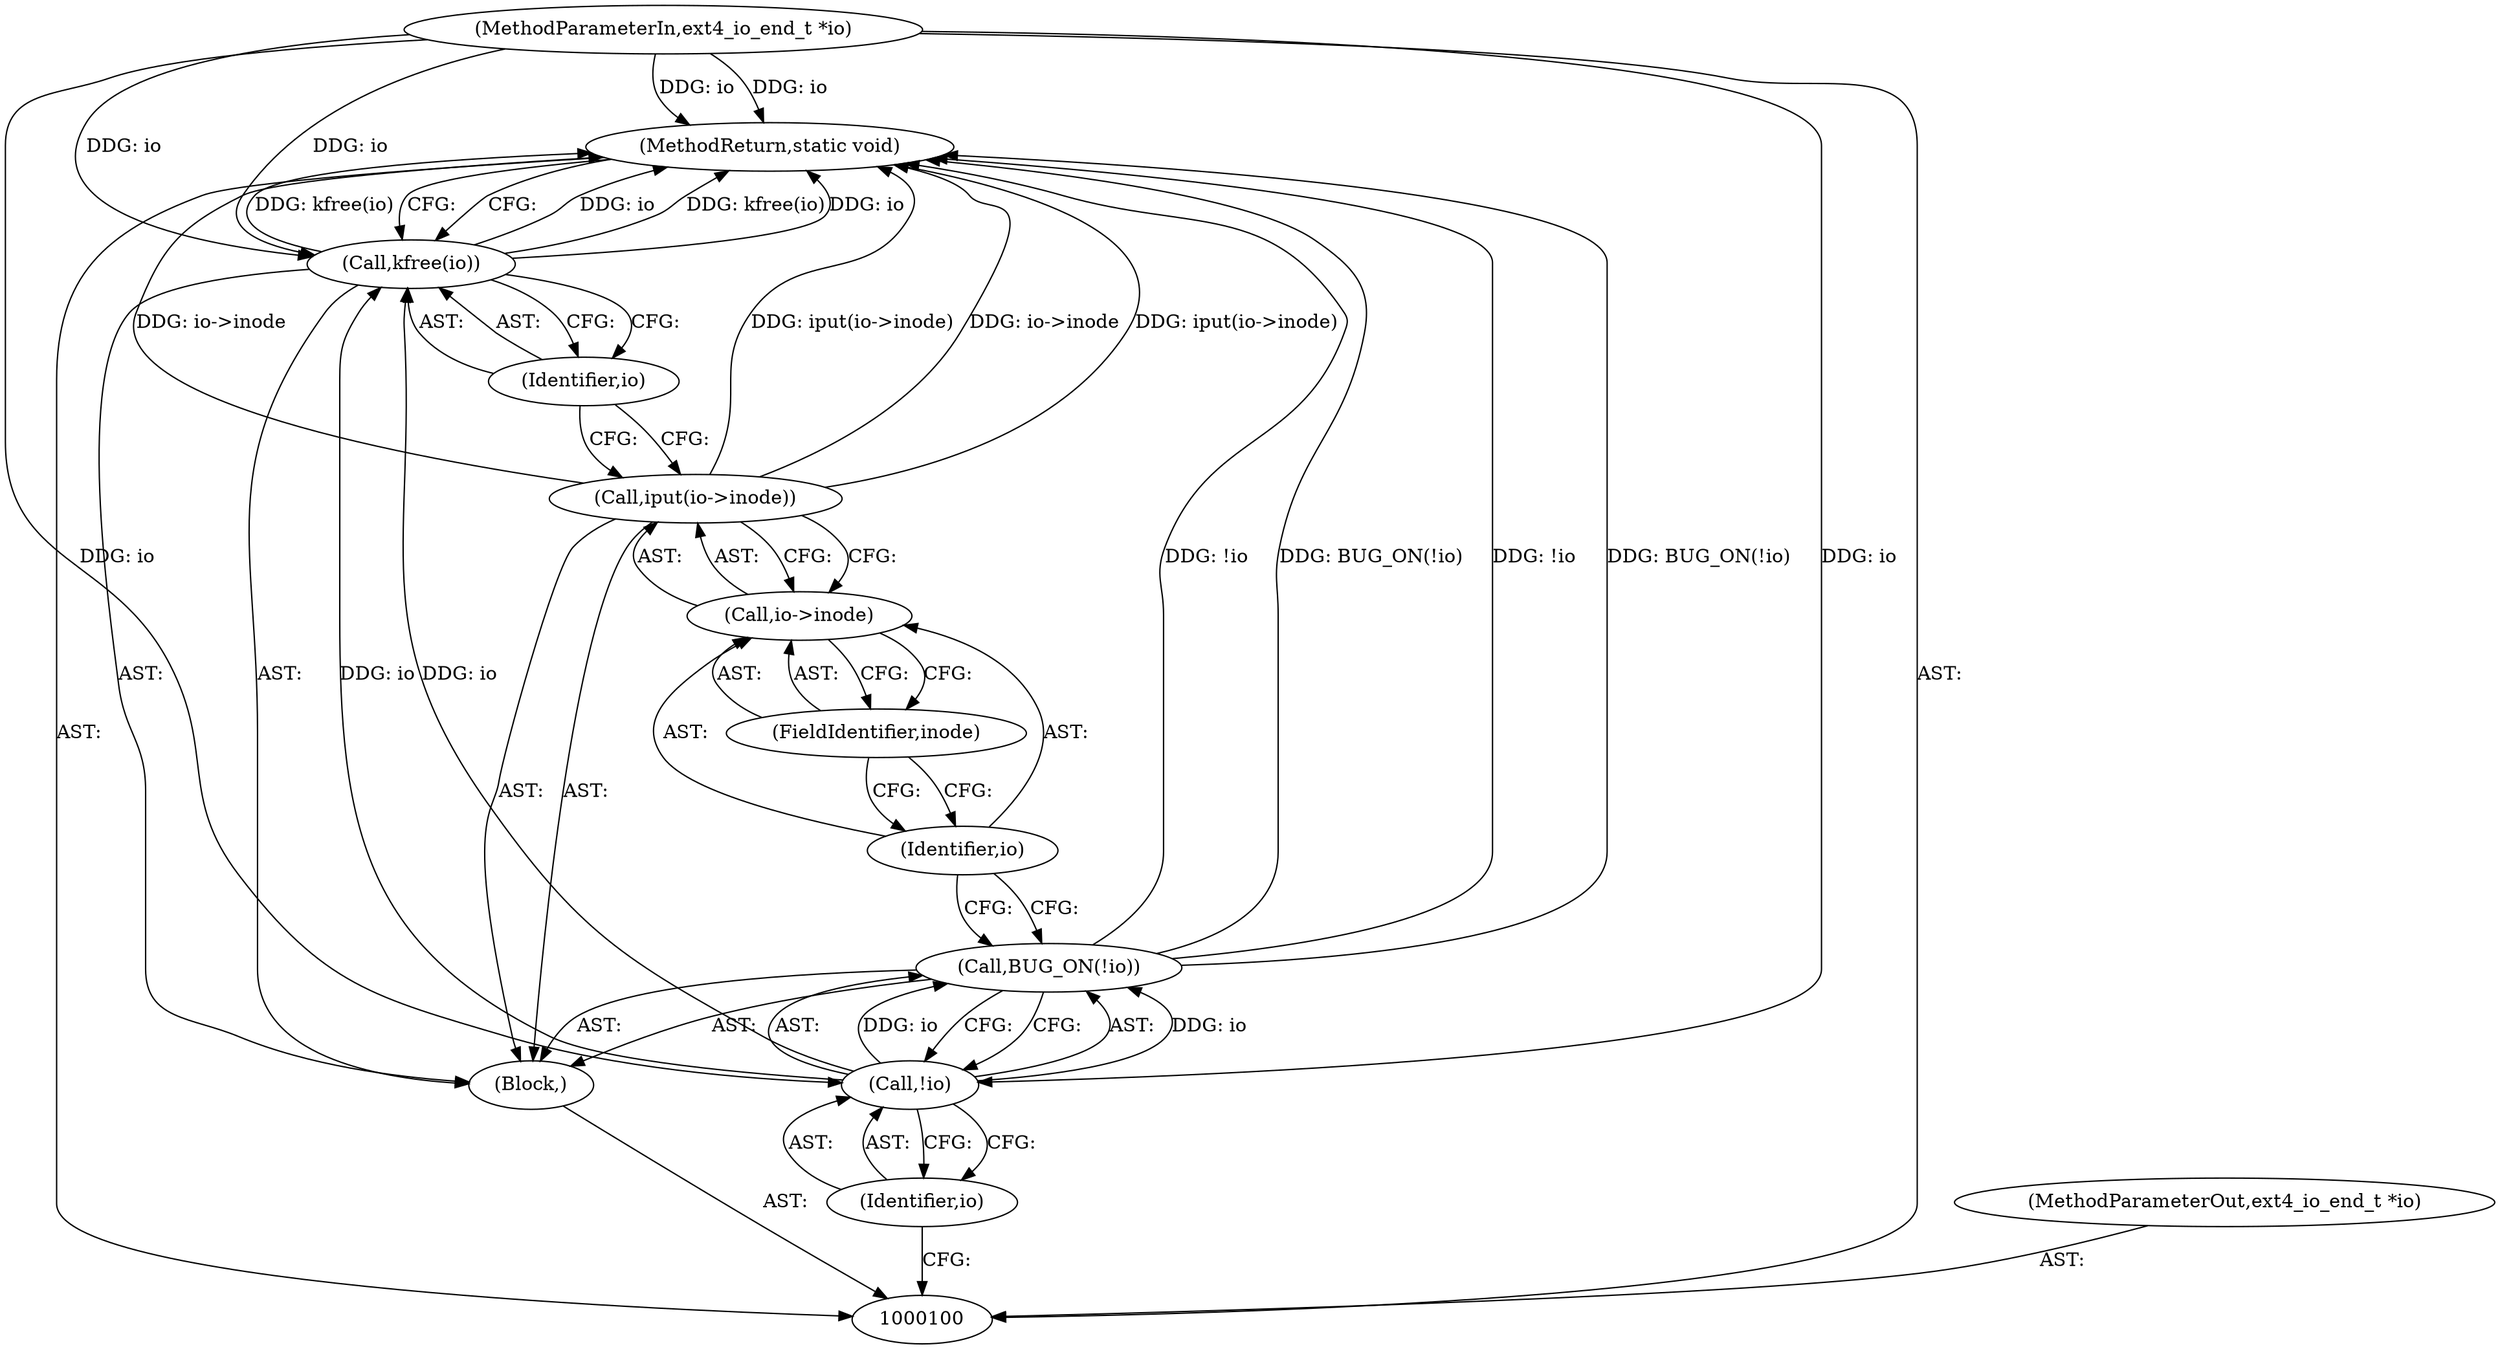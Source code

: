 digraph "1_linux_744692dc059845b2a3022119871846e74d4f6e11_7" {
"1000112" [label="(MethodReturn,static void)"];
"1000101" [label="(MethodParameterIn,ext4_io_end_t *io)"];
"1000138" [label="(MethodParameterOut,ext4_io_end_t *io)"];
"1000102" [label="(Block,)"];
"1000103" [label="(Call,BUG_ON(!io))"];
"1000104" [label="(Call,!io)"];
"1000105" [label="(Identifier,io)"];
"1000106" [label="(Call,iput(io->inode))"];
"1000109" [label="(FieldIdentifier,inode)"];
"1000107" [label="(Call,io->inode)"];
"1000108" [label="(Identifier,io)"];
"1000110" [label="(Call,kfree(io))"];
"1000111" [label="(Identifier,io)"];
"1000112" -> "1000100"  [label="AST: "];
"1000112" -> "1000110"  [label="CFG: "];
"1000106" -> "1000112"  [label="DDG: io->inode"];
"1000106" -> "1000112"  [label="DDG: iput(io->inode)"];
"1000103" -> "1000112"  [label="DDG: !io"];
"1000103" -> "1000112"  [label="DDG: BUG_ON(!io)"];
"1000110" -> "1000112"  [label="DDG: io"];
"1000110" -> "1000112"  [label="DDG: kfree(io)"];
"1000101" -> "1000112"  [label="DDG: io"];
"1000101" -> "1000100"  [label="AST: "];
"1000101" -> "1000112"  [label="DDG: io"];
"1000101" -> "1000104"  [label="DDG: io"];
"1000101" -> "1000110"  [label="DDG: io"];
"1000138" -> "1000100"  [label="AST: "];
"1000102" -> "1000100"  [label="AST: "];
"1000103" -> "1000102"  [label="AST: "];
"1000106" -> "1000102"  [label="AST: "];
"1000110" -> "1000102"  [label="AST: "];
"1000103" -> "1000102"  [label="AST: "];
"1000103" -> "1000104"  [label="CFG: "];
"1000104" -> "1000103"  [label="AST: "];
"1000108" -> "1000103"  [label="CFG: "];
"1000103" -> "1000112"  [label="DDG: !io"];
"1000103" -> "1000112"  [label="DDG: BUG_ON(!io)"];
"1000104" -> "1000103"  [label="DDG: io"];
"1000104" -> "1000103"  [label="AST: "];
"1000104" -> "1000105"  [label="CFG: "];
"1000105" -> "1000104"  [label="AST: "];
"1000103" -> "1000104"  [label="CFG: "];
"1000104" -> "1000103"  [label="DDG: io"];
"1000101" -> "1000104"  [label="DDG: io"];
"1000104" -> "1000110"  [label="DDG: io"];
"1000105" -> "1000104"  [label="AST: "];
"1000105" -> "1000100"  [label="CFG: "];
"1000104" -> "1000105"  [label="CFG: "];
"1000106" -> "1000102"  [label="AST: "];
"1000106" -> "1000107"  [label="CFG: "];
"1000107" -> "1000106"  [label="AST: "];
"1000111" -> "1000106"  [label="CFG: "];
"1000106" -> "1000112"  [label="DDG: io->inode"];
"1000106" -> "1000112"  [label="DDG: iput(io->inode)"];
"1000109" -> "1000107"  [label="AST: "];
"1000109" -> "1000108"  [label="CFG: "];
"1000107" -> "1000109"  [label="CFG: "];
"1000107" -> "1000106"  [label="AST: "];
"1000107" -> "1000109"  [label="CFG: "];
"1000108" -> "1000107"  [label="AST: "];
"1000109" -> "1000107"  [label="AST: "];
"1000106" -> "1000107"  [label="CFG: "];
"1000108" -> "1000107"  [label="AST: "];
"1000108" -> "1000103"  [label="CFG: "];
"1000109" -> "1000108"  [label="CFG: "];
"1000110" -> "1000102"  [label="AST: "];
"1000110" -> "1000111"  [label="CFG: "];
"1000111" -> "1000110"  [label="AST: "];
"1000112" -> "1000110"  [label="CFG: "];
"1000110" -> "1000112"  [label="DDG: io"];
"1000110" -> "1000112"  [label="DDG: kfree(io)"];
"1000104" -> "1000110"  [label="DDG: io"];
"1000101" -> "1000110"  [label="DDG: io"];
"1000111" -> "1000110"  [label="AST: "];
"1000111" -> "1000106"  [label="CFG: "];
"1000110" -> "1000111"  [label="CFG: "];
}
